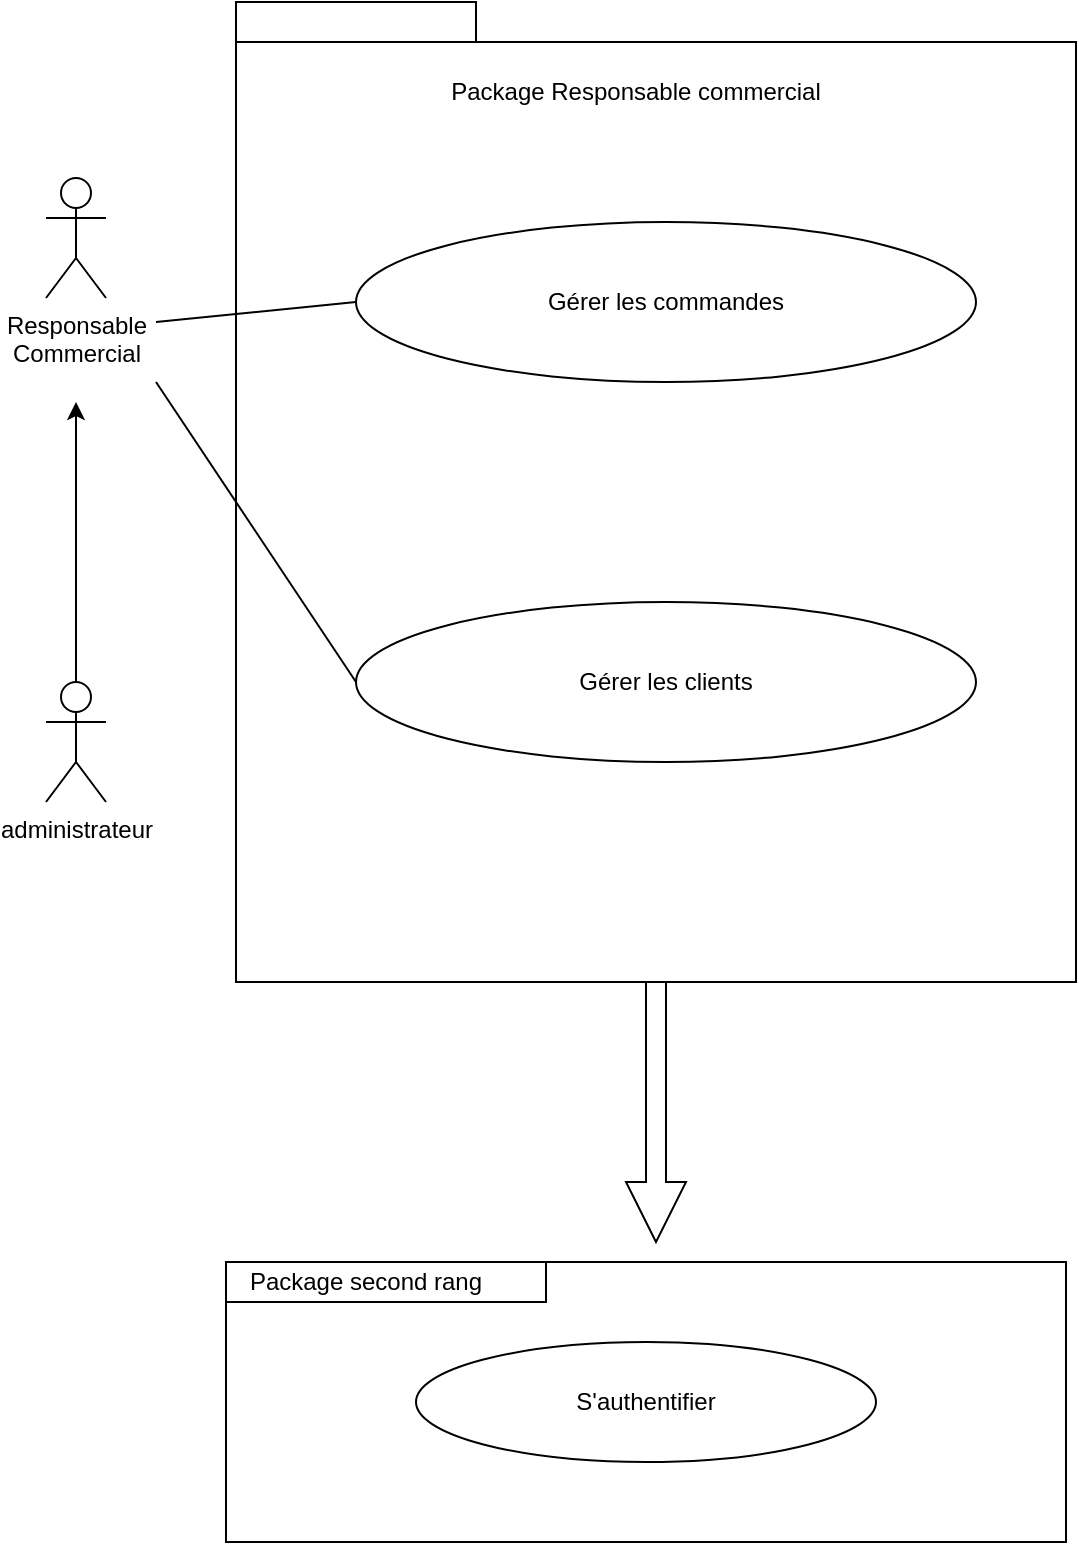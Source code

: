 <mxfile version="21.3.6" type="gitlab">
  <diagram name="Page-1" id="ozTjrMJd_P7InU_O3sHV">
    <mxGraphModel dx="1534" dy="720" grid="1" gridSize="10" guides="1" tooltips="1" connect="1" arrows="1" fold="1" page="1" pageScale="1" pageWidth="827" pageHeight="1169" math="0" shadow="0">
      <root>
        <mxCell id="0" />
        <mxCell id="1" parent="0" />
        <mxCell id="BlJd6CuSm2H3RKPIXjy--1" style="edgeStyle=orthogonalEdgeStyle;rounded=0;orthogonalLoop=1;jettySize=auto;html=1;shadow=0;shape=arrow;" edge="1" parent="1" source="BlJd6CuSm2H3RKPIXjy--2">
          <mxGeometry relative="1" as="geometry">
            <mxPoint x="480" y="880" as="targetPoint" />
          </mxGeometry>
        </mxCell>
        <mxCell id="BlJd6CuSm2H3RKPIXjy--2" value="" style="rounded=0;whiteSpace=wrap;html=1;" vertex="1" parent="1">
          <mxGeometry x="270" y="280" width="420" height="470" as="geometry" />
        </mxCell>
        <mxCell id="BlJd6CuSm2H3RKPIXjy--3" value="Package Responsable commercial" style="text;html=1;strokeColor=none;fillColor=none;align=center;verticalAlign=middle;whiteSpace=wrap;rounded=0;" vertex="1" parent="1">
          <mxGeometry x="360" y="290" width="220" height="30" as="geometry" />
        </mxCell>
        <mxCell id="BlJd6CuSm2H3RKPIXjy--4" value="" style="rounded=0;whiteSpace=wrap;html=1;" vertex="1" parent="1">
          <mxGeometry x="270" y="260" width="120" height="20" as="geometry" />
        </mxCell>
        <mxCell id="BlJd6CuSm2H3RKPIXjy--5" value="Responsable &lt;br&gt;Commercial" style="shape=umlActor;verticalLabelPosition=bottom;verticalAlign=top;html=1;outlineConnect=0;" vertex="1" parent="1">
          <mxGeometry x="175" y="348" width="30" height="60" as="geometry" />
        </mxCell>
        <mxCell id="BlJd6CuSm2H3RKPIXjy--6" style="edgeStyle=orthogonalEdgeStyle;rounded=0;orthogonalLoop=1;jettySize=auto;html=1;" edge="1" parent="1" source="BlJd6CuSm2H3RKPIXjy--7">
          <mxGeometry relative="1" as="geometry">
            <mxPoint x="190" y="460" as="targetPoint" />
          </mxGeometry>
        </mxCell>
        <mxCell id="BlJd6CuSm2H3RKPIXjy--7" value="administrateur" style="shape=umlActor;verticalLabelPosition=bottom;verticalAlign=top;html=1;outlineConnect=0;" vertex="1" parent="1">
          <mxGeometry x="175" y="600" width="30" height="60" as="geometry" />
        </mxCell>
        <mxCell id="BlJd6CuSm2H3RKPIXjy--8" value="Gérer les commandes" style="ellipse;whiteSpace=wrap;html=1;" vertex="1" parent="1">
          <mxGeometry x="330" y="370" width="310" height="80" as="geometry" />
        </mxCell>
        <mxCell id="BlJd6CuSm2H3RKPIXjy--9" value="Gérer les clients" style="ellipse;whiteSpace=wrap;html=1;" vertex="1" parent="1">
          <mxGeometry x="330" y="560" width="310" height="80" as="geometry" />
        </mxCell>
        <mxCell id="BlJd6CuSm2H3RKPIXjy--11" value="&lt;span style=&quot;white-space: pre;&quot;&gt;&#x9;&lt;/span&gt;" style="rounded=0;whiteSpace=wrap;html=1;" vertex="1" parent="1">
          <mxGeometry x="265" y="890" width="420" height="140" as="geometry" />
        </mxCell>
        <mxCell id="BlJd6CuSm2H3RKPIXjy--12" value="" style="rounded=0;whiteSpace=wrap;html=1;" vertex="1" parent="1">
          <mxGeometry x="265" y="890" width="160" height="20" as="geometry" />
        </mxCell>
        <mxCell id="BlJd6CuSm2H3RKPIXjy--13" value="Package second rang" style="text;html=1;strokeColor=none;fillColor=none;align=center;verticalAlign=middle;whiteSpace=wrap;rounded=0;" vertex="1" parent="1">
          <mxGeometry x="240" y="885" width="190" height="30" as="geometry" />
        </mxCell>
        <mxCell id="BlJd6CuSm2H3RKPIXjy--14" value="S&#39;authentifier" style="ellipse;whiteSpace=wrap;html=1;" vertex="1" parent="1">
          <mxGeometry x="360" y="930" width="230" height="60" as="geometry" />
        </mxCell>
        <mxCell id="BlJd6CuSm2H3RKPIXjy--15" value="" style="endArrow=none;html=1;rounded=0;entryX=0;entryY=0.5;entryDx=0;entryDy=0;" edge="1" parent="1" target="BlJd6CuSm2H3RKPIXjy--8">
          <mxGeometry width="50" height="50" relative="1" as="geometry">
            <mxPoint x="230" y="420" as="sourcePoint" />
            <mxPoint x="330" y="420" as="targetPoint" />
          </mxGeometry>
        </mxCell>
        <mxCell id="BlJd6CuSm2H3RKPIXjy--16" value="" style="endArrow=none;html=1;rounded=0;entryX=0;entryY=0.5;entryDx=0;entryDy=0;" edge="1" parent="1" target="BlJd6CuSm2H3RKPIXjy--9">
          <mxGeometry width="50" height="50" relative="1" as="geometry">
            <mxPoint x="230" y="450" as="sourcePoint" />
            <mxPoint x="340" y="430" as="targetPoint" />
          </mxGeometry>
        </mxCell>
      </root>
    </mxGraphModel>
  </diagram>
</mxfile>
